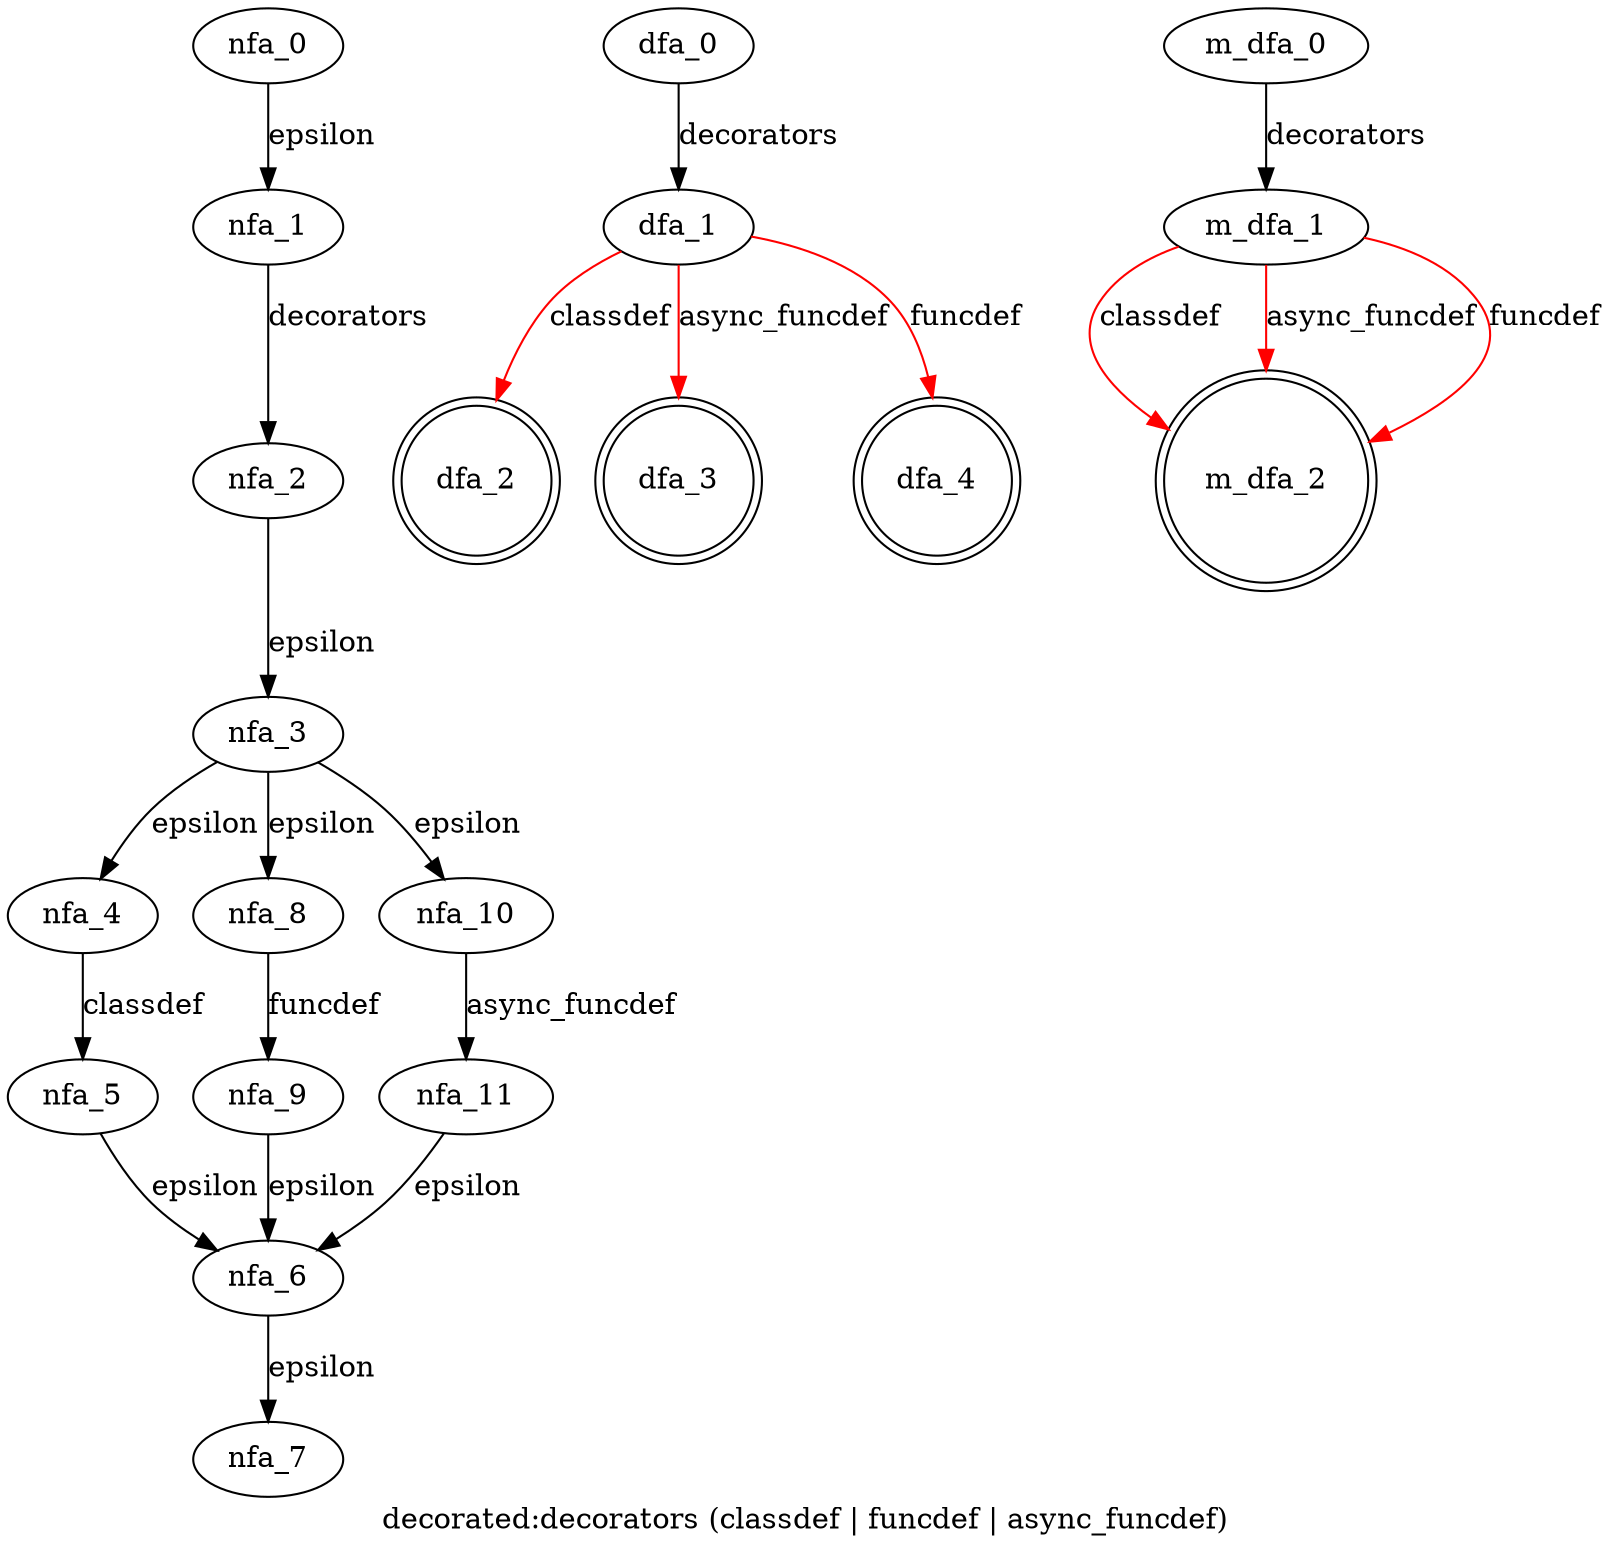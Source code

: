 digraph decorated {
 graph[label="decorated:decorators (classdef | funcdef | async_funcdef)"]
 subgraph decorated_nfa {
  nfa_0->nfa_1[label="epsilon"]
  nfa_1->nfa_2[label="decorators"]
  nfa_2->nfa_3[label="epsilon"]
  nfa_3->nfa_4[label="epsilon"]
  nfa_4->nfa_5[label="classdef"]
  nfa_5->nfa_6[label="epsilon"]
  nfa_6->nfa_7[label="epsilon"]
  nfa_3->nfa_8[label="epsilon"]
  nfa_8->nfa_9[label="funcdef"]
  nfa_9->nfa_6[label="epsilon"]
  nfa_3->nfa_10[label="epsilon"]
  nfa_10->nfa_11[label="async_funcdef"]
  nfa_11->nfa_6[label="epsilon"]
  }
 subgraph decorated_dfa {
  dfa_0->dfa_1[label="decorators"]
  dfa_1->dfa_2[label="classdef",color=red]
  dfa_1->dfa_3[label="async_funcdef",color=red]
  dfa_1->dfa_4[label="funcdef",color=red]
  dfa_2[shape=doublecircle]
  dfa_3[shape=doublecircle]
  dfa_4[shape=doublecircle]
  }
 subgraph decorated_m_dfa {
  m_dfa_0->m_dfa_1[label="decorators"]
  m_dfa_1->m_dfa_2[label="classdef",color=red]
  m_dfa_1->m_dfa_2[label="async_funcdef",color=red]
  m_dfa_1->m_dfa_2[label="funcdef",color=red]
  m_dfa_2[shape=doublecircle]
  }
}
